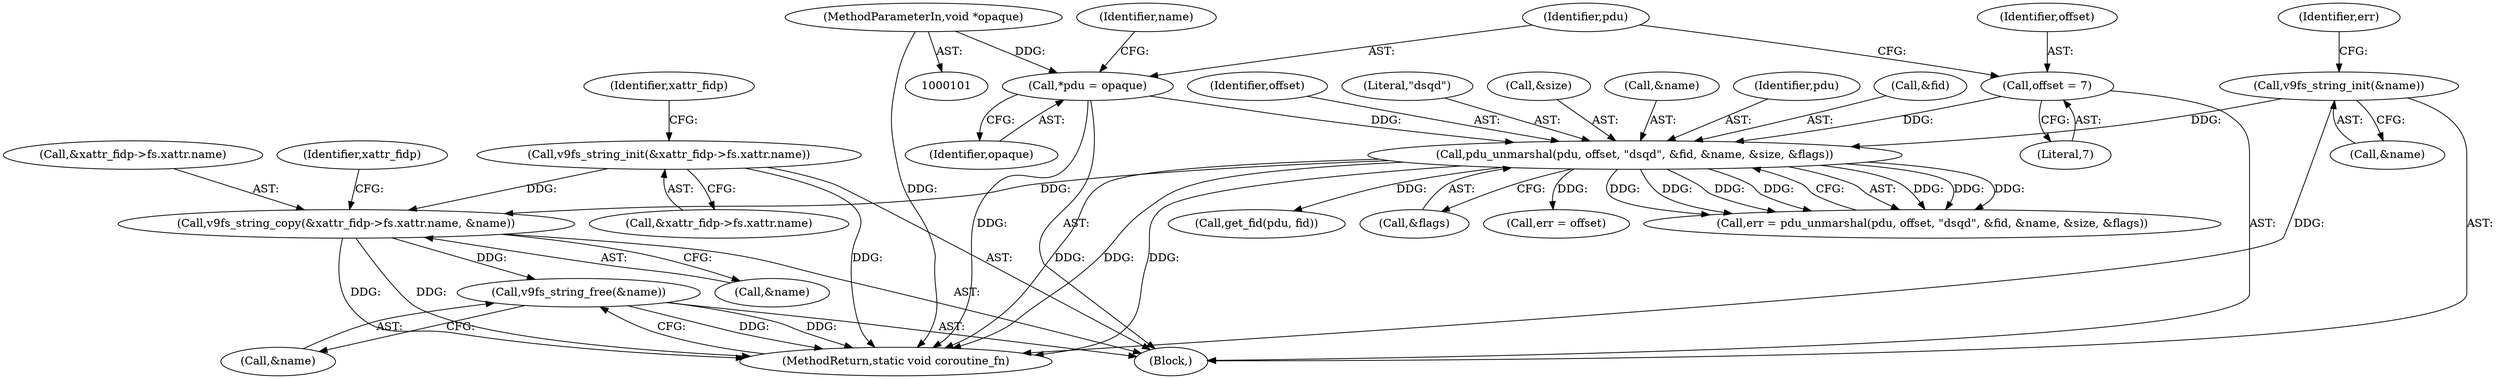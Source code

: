 digraph "0_qemu_ff55e94d23ae94c8628b0115320157c763eb3e06@API" {
"1000217" [label="(Call,v9fs_string_copy(&xattr_fidp->fs.xattr.name, &name))"];
"1000208" [label="(Call,v9fs_string_init(&xattr_fidp->fs.xattr.name))"];
"1000127" [label="(Call,pdu_unmarshal(pdu, offset, \"dsqd\", &fid, &name, &size, &flags))"];
"1000119" [label="(Call,*pdu = opaque)"];
"1000102" [label="(MethodParameterIn,void *opaque)"];
"1000113" [label="(Call,offset = 7)"];
"1000122" [label="(Call,v9fs_string_init(&name))"];
"1000255" [label="(Call,v9fs_string_free(&name))"];
"1000125" [label="(Call,err = pdu_unmarshal(pdu, offset, \"dsqd\", &fid, &name, &size, &flags))"];
"1000160" [label="(Call,get_fid(pdu, fid))"];
"1000217" [label="(Call,v9fs_string_copy(&xattr_fidp->fs.xattr.name, &name))"];
"1000258" [label="(MethodReturn,static void coroutine_fn)"];
"1000137" [label="(Call,&flags)"];
"1000255" [label="(Call,v9fs_string_free(&name))"];
"1000218" [label="(Call,&xattr_fidp->fs.xattr.name)"];
"1000122" [label="(Call,v9fs_string_init(&name))"];
"1000123" [label="(Call,&name)"];
"1000127" [label="(Call,pdu_unmarshal(pdu, offset, \"dsqd\", &fid, &name, &size, &flags))"];
"1000114" [label="(Identifier,offset)"];
"1000246" [label="(Call,err = offset)"];
"1000209" [label="(Call,&xattr_fidp->fs.xattr.name)"];
"1000129" [label="(Identifier,offset)"];
"1000103" [label="(Block,)"];
"1000126" [label="(Identifier,err)"];
"1000119" [label="(Call,*pdu = opaque)"];
"1000124" [label="(Identifier,name)"];
"1000113" [label="(Call,offset = 7)"];
"1000226" [label="(Call,&name)"];
"1000256" [label="(Call,&name)"];
"1000130" [label="(Literal,\"dsqd\")"];
"1000120" [label="(Identifier,pdu)"];
"1000121" [label="(Identifier,opaque)"];
"1000115" [label="(Literal,7)"];
"1000135" [label="(Call,&size)"];
"1000208" [label="(Call,v9fs_string_init(&xattr_fidp->fs.xattr.name))"];
"1000133" [label="(Call,&name)"];
"1000128" [label="(Identifier,pdu)"];
"1000102" [label="(MethodParameterIn,void *opaque)"];
"1000222" [label="(Identifier,xattr_fidp)"];
"1000131" [label="(Call,&fid)"];
"1000232" [label="(Identifier,xattr_fidp)"];
"1000217" -> "1000103"  [label="AST: "];
"1000217" -> "1000226"  [label="CFG: "];
"1000218" -> "1000217"  [label="AST: "];
"1000226" -> "1000217"  [label="AST: "];
"1000232" -> "1000217"  [label="CFG: "];
"1000217" -> "1000258"  [label="DDG: "];
"1000217" -> "1000258"  [label="DDG: "];
"1000208" -> "1000217"  [label="DDG: "];
"1000127" -> "1000217"  [label="DDG: "];
"1000217" -> "1000255"  [label="DDG: "];
"1000208" -> "1000103"  [label="AST: "];
"1000208" -> "1000209"  [label="CFG: "];
"1000209" -> "1000208"  [label="AST: "];
"1000222" -> "1000208"  [label="CFG: "];
"1000208" -> "1000258"  [label="DDG: "];
"1000127" -> "1000125"  [label="AST: "];
"1000127" -> "1000137"  [label="CFG: "];
"1000128" -> "1000127"  [label="AST: "];
"1000129" -> "1000127"  [label="AST: "];
"1000130" -> "1000127"  [label="AST: "];
"1000131" -> "1000127"  [label="AST: "];
"1000133" -> "1000127"  [label="AST: "];
"1000135" -> "1000127"  [label="AST: "];
"1000137" -> "1000127"  [label="AST: "];
"1000125" -> "1000127"  [label="CFG: "];
"1000127" -> "1000258"  [label="DDG: "];
"1000127" -> "1000258"  [label="DDG: "];
"1000127" -> "1000258"  [label="DDG: "];
"1000127" -> "1000125"  [label="DDG: "];
"1000127" -> "1000125"  [label="DDG: "];
"1000127" -> "1000125"  [label="DDG: "];
"1000127" -> "1000125"  [label="DDG: "];
"1000127" -> "1000125"  [label="DDG: "];
"1000127" -> "1000125"  [label="DDG: "];
"1000127" -> "1000125"  [label="DDG: "];
"1000119" -> "1000127"  [label="DDG: "];
"1000113" -> "1000127"  [label="DDG: "];
"1000122" -> "1000127"  [label="DDG: "];
"1000127" -> "1000160"  [label="DDG: "];
"1000127" -> "1000246"  [label="DDG: "];
"1000119" -> "1000103"  [label="AST: "];
"1000119" -> "1000121"  [label="CFG: "];
"1000120" -> "1000119"  [label="AST: "];
"1000121" -> "1000119"  [label="AST: "];
"1000124" -> "1000119"  [label="CFG: "];
"1000119" -> "1000258"  [label="DDG: "];
"1000102" -> "1000119"  [label="DDG: "];
"1000102" -> "1000101"  [label="AST: "];
"1000102" -> "1000258"  [label="DDG: "];
"1000113" -> "1000103"  [label="AST: "];
"1000113" -> "1000115"  [label="CFG: "];
"1000114" -> "1000113"  [label="AST: "];
"1000115" -> "1000113"  [label="AST: "];
"1000120" -> "1000113"  [label="CFG: "];
"1000122" -> "1000103"  [label="AST: "];
"1000122" -> "1000123"  [label="CFG: "];
"1000123" -> "1000122"  [label="AST: "];
"1000126" -> "1000122"  [label="CFG: "];
"1000122" -> "1000258"  [label="DDG: "];
"1000255" -> "1000103"  [label="AST: "];
"1000255" -> "1000256"  [label="CFG: "];
"1000256" -> "1000255"  [label="AST: "];
"1000258" -> "1000255"  [label="CFG: "];
"1000255" -> "1000258"  [label="DDG: "];
"1000255" -> "1000258"  [label="DDG: "];
}
